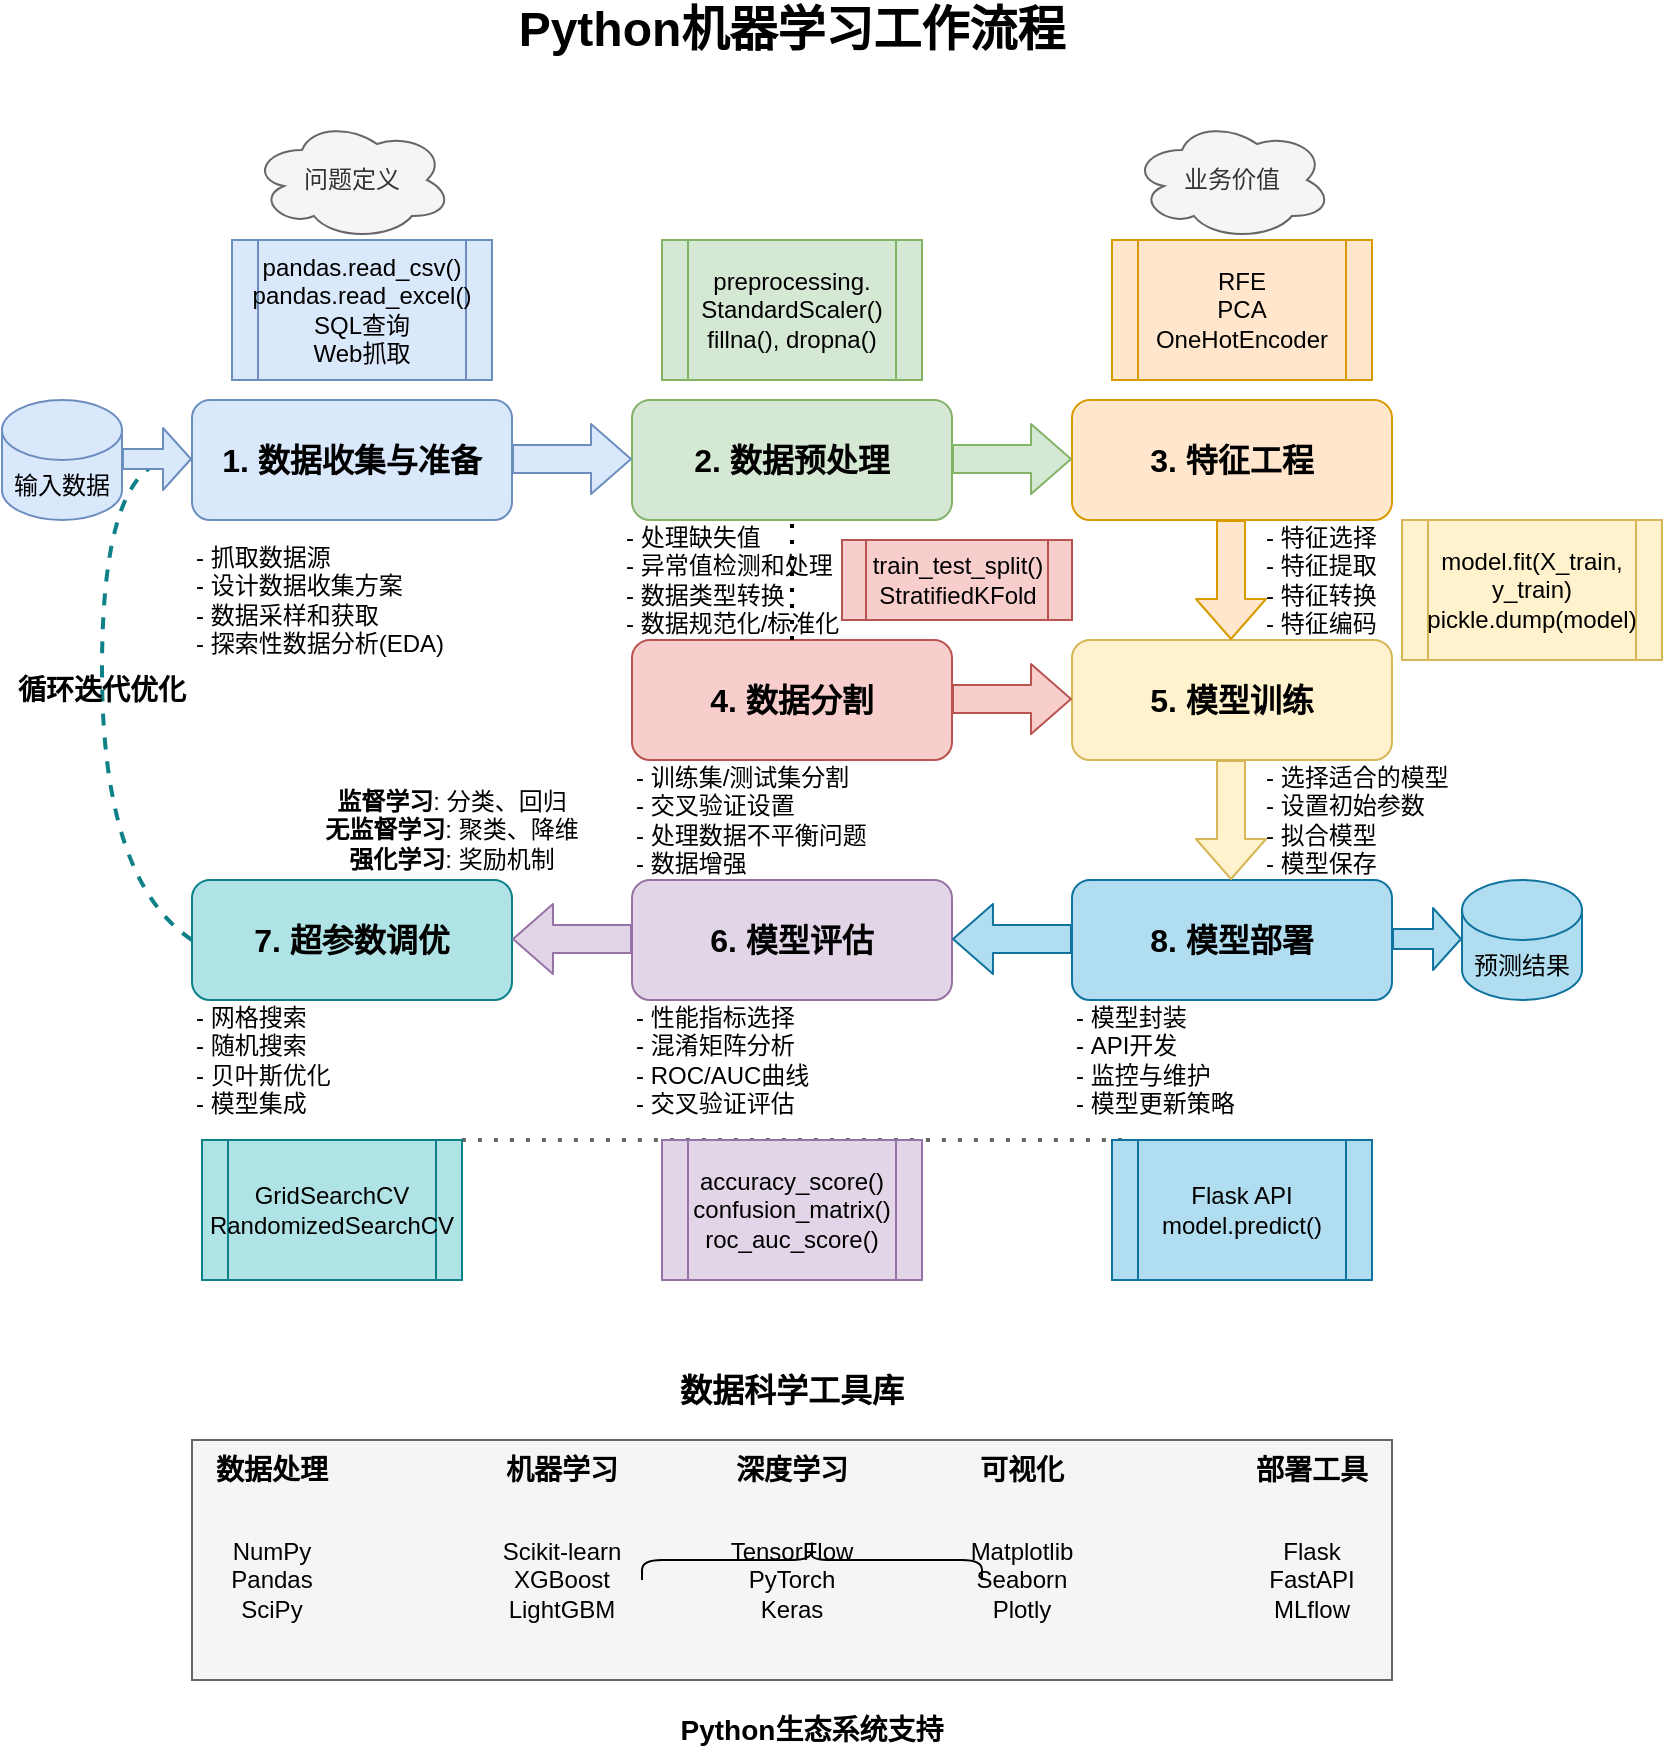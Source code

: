 <mxfile version="26.1.1">
  <diagram id="Y1hLjWiVNRwPEsaTkbsC" name="Page-1">
    <mxGraphModel dx="1114" dy="2099" grid="1" gridSize="10" guides="1" tooltips="1" connect="1" arrows="1" fold="1" page="1" pageScale="1" pageWidth="850" pageHeight="1100" math="0" shadow="0">
      <root>
        <mxCell id="0" />
        <mxCell id="1" parent="0" />
        <mxCell id="46" value="train_test_split()&lt;br&gt;StratifiedKFold" style="shape=process;whiteSpace=wrap;html=1;backgroundOutline=1;fontSize=12;fillColor=#f8cecc;strokeColor=#b85450;align=center;" parent="1" vertex="1">
          <mxGeometry x="450" y="180" width="115" height="40" as="geometry" />
        </mxCell>
        <mxCell id="2" value="Python机器学习工作流程" style="text;html=1;strokeColor=none;fillColor=none;align=center;verticalAlign=middle;whiteSpace=wrap;rounded=0;fontSize=24;fontStyle=1" parent="1" vertex="1">
          <mxGeometry x="175" y="-90" width="500" height="30" as="geometry" />
        </mxCell>
        <mxCell id="3" value="1. 数据收集与准备" style="rounded=1;whiteSpace=wrap;html=1;fontSize=16;fillColor=#dae8fc;strokeColor=#6c8ebf;fontStyle=1" parent="1" vertex="1">
          <mxGeometry x="125" y="110" width="160" height="60" as="geometry" />
        </mxCell>
        <mxCell id="4" value="2. 数据预处理" style="rounded=1;whiteSpace=wrap;html=1;fontSize=16;fillColor=#d5e8d4;strokeColor=#82b366;fontStyle=1" parent="1" vertex="1">
          <mxGeometry x="345" y="110" width="160" height="60" as="geometry" />
        </mxCell>
        <mxCell id="5" value="3. 特征工程" style="rounded=1;whiteSpace=wrap;html=1;fontSize=16;fillColor=#ffe6cc;strokeColor=#d79b00;fontStyle=1" parent="1" vertex="1">
          <mxGeometry x="565" y="110" width="160" height="60" as="geometry" />
        </mxCell>
        <mxCell id="6" value="6. 模型评估" style="rounded=1;whiteSpace=wrap;html=1;fontSize=16;fillColor=#e1d5e7;strokeColor=#9673a6;fontStyle=1" parent="1" vertex="1">
          <mxGeometry x="345" y="350" width="160" height="60" as="geometry" />
        </mxCell>
        <mxCell id="7" value="5. 模型训练" style="rounded=1;whiteSpace=wrap;html=1;fontSize=16;fillColor=#fff2cc;strokeColor=#d6b656;fontStyle=1" parent="1" vertex="1">
          <mxGeometry x="565" y="230" width="160" height="60" as="geometry" />
        </mxCell>
        <mxCell id="8" value="4. 数据分割" style="rounded=1;whiteSpace=wrap;html=1;fontSize=16;fillColor=#f8cecc;strokeColor=#b85450;fontStyle=1" parent="1" vertex="1">
          <mxGeometry x="345" y="230" width="160" height="60" as="geometry" />
        </mxCell>
        <mxCell id="9" value="7. 超参数调优" style="rounded=1;whiteSpace=wrap;html=1;fontSize=16;fillColor=#b0e3e6;strokeColor=#0e8088;fontStyle=1" parent="1" vertex="1">
          <mxGeometry x="125" y="350" width="160" height="60" as="geometry" />
        </mxCell>
        <mxCell id="10" value="8. 模型部署" style="rounded=1;whiteSpace=wrap;html=1;fontSize=16;fillColor=#b1ddf0;strokeColor=#10739e;fontStyle=1" parent="1" vertex="1">
          <mxGeometry x="565" y="350" width="160" height="60" as="geometry" />
        </mxCell>
        <mxCell id="11" value="" style="shape=flexArrow;endArrow=classic;html=1;fontSize=16;fillColor=#dae8fc;strokeColor=#6c8ebf;width=14;endSize=6.33;" parent="1" edge="1">
          <mxGeometry width="50" height="50" relative="1" as="geometry">
            <mxPoint x="285" y="139.5" as="sourcePoint" />
            <mxPoint x="345" y="139.5" as="targetPoint" />
          </mxGeometry>
        </mxCell>
        <mxCell id="12" value="" style="shape=flexArrow;endArrow=classic;html=1;fontSize=16;fillColor=#d5e8d4;strokeColor=#82b366;width=14;endSize=6.33;" parent="1" edge="1">
          <mxGeometry width="50" height="50" relative="1" as="geometry">
            <mxPoint x="505" y="139.5" as="sourcePoint" />
            <mxPoint x="565" y="139.5" as="targetPoint" />
          </mxGeometry>
        </mxCell>
        <mxCell id="13" value="" style="shape=flexArrow;endArrow=classic;html=1;fontSize=16;fillColor=#ffe6cc;strokeColor=#d79b00;width=14;endSize=6.33;" parent="1" edge="1">
          <mxGeometry width="50" height="50" relative="1" as="geometry">
            <mxPoint x="644.5" y="170" as="sourcePoint" />
            <mxPoint x="644.5" y="230" as="targetPoint" />
          </mxGeometry>
        </mxCell>
        <mxCell id="14" value="" style="shape=flexArrow;endArrow=classic;html=1;fontSize=16;fillColor=#f8cecc;strokeColor=#b85450;width=14;endSize=6.33;" parent="1" edge="1">
          <mxGeometry width="50" height="50" relative="1" as="geometry">
            <mxPoint x="505" y="259.5" as="sourcePoint" />
            <mxPoint x="565" y="259.5" as="targetPoint" />
          </mxGeometry>
        </mxCell>
        <mxCell id="15" value="" style="shape=flexArrow;endArrow=classic;html=1;fontSize=16;fillColor=#fff2cc;strokeColor=#d6b656;width=14;endSize=6.33;" parent="1" edge="1">
          <mxGeometry width="50" height="50" relative="1" as="geometry">
            <mxPoint x="644.5" y="290" as="sourcePoint" />
            <mxPoint x="644.5" y="350" as="targetPoint" />
          </mxGeometry>
        </mxCell>
        <mxCell id="16" value="" style="shape=flexArrow;endArrow=classic;html=1;fontSize=16;fillColor=#b1ddf0;strokeColor=#10739e;width=14;endSize=6.33;" parent="1" edge="1">
          <mxGeometry width="50" height="50" relative="1" as="geometry">
            <mxPoint x="565" y="379.5" as="sourcePoint" />
            <mxPoint x="505" y="379.5" as="targetPoint" />
          </mxGeometry>
        </mxCell>
        <mxCell id="17" value="" style="shape=flexArrow;endArrow=classic;html=1;fontSize=16;fillColor=#e1d5e7;strokeColor=#9673a6;width=14;endSize=6.33;" parent="1" edge="1">
          <mxGeometry width="50" height="50" relative="1" as="geometry">
            <mxPoint x="345" y="379.5" as="sourcePoint" />
            <mxPoint x="285" y="379.5" as="targetPoint" />
          </mxGeometry>
        </mxCell>
        <mxCell id="18" value="" style="curved=1;endArrow=classic;html=1;fontSize=16;exitX=0;exitY=0.5;exitDx=0;exitDy=0;entryX=0;entryY=0.5;entryDx=0;entryDy=0;dashed=1;strokeWidth=2;fillColor=#b0e3e6;strokeColor=#0e8088;" parent="1" source="9" target="3" edge="1">
          <mxGeometry width="50" height="50" relative="1" as="geometry">
            <mxPoint x="400" y="280" as="sourcePoint" />
            <mxPoint x="450" y="230" as="targetPoint" />
            <Array as="points">
              <mxPoint x="80" y="350" />
              <mxPoint x="80" y="140" />
            </Array>
          </mxGeometry>
        </mxCell>
        <mxCell id="19" value="循环迭代优化" style="text;html=1;strokeColor=none;fillColor=none;align=center;verticalAlign=middle;whiteSpace=wrap;rounded=0;fontSize=14;fontStyle=1" parent="1" vertex="1">
          <mxGeometry x="30" y="240" width="100" height="30" as="geometry" />
        </mxCell>
        <mxCell id="20" value="- 抓取数据源&lt;br&gt;- 设计数据收集方案&lt;br&gt;- 数据采样和获取&lt;br&gt;- 探索性数据分析(EDA)" style="text;html=1;strokeColor=none;fillColor=none;align=left;verticalAlign=middle;whiteSpace=wrap;rounded=0;fontSize=12;" parent="1" vertex="1">
          <mxGeometry x="125" y="180" width="150" height="60" as="geometry" />
        </mxCell>
        <mxCell id="21" value="- 处理缺失值&lt;br&gt;- 异常值检测和处理&lt;br&gt;- 数据类型转换&lt;br&gt;- 数据规范化/标准化" style="text;html=1;strokeColor=none;fillColor=none;align=left;verticalAlign=middle;whiteSpace=wrap;rounded=0;fontSize=12;" parent="1" vertex="1">
          <mxGeometry x="340" y="170" width="150" height="60" as="geometry" />
        </mxCell>
        <mxCell id="22" value="- 特征选择&lt;br&gt;- 特征提取&lt;br&gt;- 特征转换&lt;br&gt;- 特征编码" style="text;html=1;strokeColor=none;fillColor=none;align=left;verticalAlign=middle;whiteSpace=wrap;rounded=0;fontSize=12;" parent="1" vertex="1">
          <mxGeometry x="660" y="170" width="150" height="60" as="geometry" />
        </mxCell>
        <mxCell id="23" value="- 训练集/测试集分割&lt;br&gt;- 交叉验证设置&lt;br&gt;- 处理数据不平衡问题&lt;br&gt;- 数据增强" style="text;html=1;strokeColor=none;fillColor=none;align=left;verticalAlign=middle;whiteSpace=wrap;rounded=0;fontSize=12;" parent="1" vertex="1">
          <mxGeometry x="345" y="290" width="160" height="60" as="geometry" />
        </mxCell>
        <mxCell id="24" value="- 选择适合的模型&lt;br&gt;- 设置初始参数&lt;br&gt;- 拟合模型&lt;br&gt;- 模型保存" style="text;html=1;strokeColor=none;fillColor=none;align=left;verticalAlign=middle;whiteSpace=wrap;rounded=0;fontSize=12;" parent="1" vertex="1">
          <mxGeometry x="660" y="290" width="150" height="60" as="geometry" />
        </mxCell>
        <mxCell id="25" value="- 性能指标选择&lt;br&gt;- 混淆矩阵分析&lt;br&gt;- ROC/AUC曲线&lt;br&gt;- 交叉验证评估" style="text;html=1;strokeColor=none;fillColor=none;align=left;verticalAlign=middle;whiteSpace=wrap;rounded=0;fontSize=12;" parent="1" vertex="1">
          <mxGeometry x="345" y="410" width="160" height="60" as="geometry" />
        </mxCell>
        <mxCell id="26" value="- 网格搜索&lt;br&gt;- 随机搜索&lt;br&gt;- 贝叶斯优化&lt;br&gt;- 模型集成" style="text;html=1;strokeColor=none;fillColor=none;align=left;verticalAlign=middle;whiteSpace=wrap;rounded=0;fontSize=12;" parent="1" vertex="1">
          <mxGeometry x="125" y="410" width="160" height="60" as="geometry" />
        </mxCell>
        <mxCell id="27" value="- 模型封装&lt;br&gt;- API开发&lt;br&gt;- 监控与维护&lt;br&gt;- 模型更新策略" style="text;html=1;strokeColor=none;fillColor=none;align=left;verticalAlign=middle;whiteSpace=wrap;rounded=0;fontSize=12;" parent="1" vertex="1">
          <mxGeometry x="565" y="410" width="150" height="60" as="geometry" />
        </mxCell>
        <mxCell id="28" value="" style="endArrow=none;dashed=1;html=1;dashPattern=1 3;strokeWidth=2;fontSize=14;curved=1;fillColor=#f5f5f5;strokeColor=#666666;" parent="1" edge="1">
          <mxGeometry width="50" height="50" relative="1" as="geometry">
            <mxPoint x="260" y="480" as="sourcePoint" />
            <mxPoint x="590" y="480" as="targetPoint" />
          </mxGeometry>
        </mxCell>
        <mxCell id="29" value="数据科学工具库" style="text;html=1;strokeColor=none;fillColor=none;align=center;verticalAlign=middle;whiteSpace=wrap;rounded=0;fontSize=16;fontStyle=1" parent="1" vertex="1">
          <mxGeometry x="345" y="590" width="160" height="30" as="geometry" />
        </mxCell>
        <mxCell id="30" value="" style="rounded=0;whiteSpace=wrap;html=1;fontSize=16;fillColor=#f5f5f5;fontColor=#333333;strokeColor=#666666;" parent="1" vertex="1">
          <mxGeometry x="125" y="630" width="600" height="120" as="geometry" />
        </mxCell>
        <mxCell id="31" value="数据处理" style="text;html=1;strokeColor=none;fillColor=none;align=center;verticalAlign=middle;whiteSpace=wrap;rounded=0;fontSize=14;fontStyle=1" parent="1" vertex="1">
          <mxGeometry x="125" y="630" width="80" height="30" as="geometry" />
        </mxCell>
        <mxCell id="32" value="机器学习" style="text;html=1;strokeColor=none;fillColor=none;align=center;verticalAlign=middle;whiteSpace=wrap;rounded=0;fontSize=14;fontStyle=1" parent="1" vertex="1">
          <mxGeometry x="270" y="630" width="80" height="30" as="geometry" />
        </mxCell>
        <mxCell id="33" value="深度学习" style="text;html=1;strokeColor=none;fillColor=none;align=center;verticalAlign=middle;whiteSpace=wrap;rounded=0;fontSize=14;fontStyle=1" parent="1" vertex="1">
          <mxGeometry x="385" y="630" width="80" height="30" as="geometry" />
        </mxCell>
        <mxCell id="34" value="可视化" style="text;html=1;strokeColor=none;fillColor=none;align=center;verticalAlign=middle;whiteSpace=wrap;rounded=0;fontSize=14;fontStyle=1" parent="1" vertex="1">
          <mxGeometry x="500" y="630" width="80" height="30" as="geometry" />
        </mxCell>
        <mxCell id="35" value="部署工具" style="text;html=1;strokeColor=none;fillColor=none;align=center;verticalAlign=middle;whiteSpace=wrap;rounded=0;fontSize=14;fontStyle=1" parent="1" vertex="1">
          <mxGeometry x="645" y="630" width="80" height="30" as="geometry" />
        </mxCell>
        <mxCell id="36" value="NumPy&lt;br&gt;Pandas&lt;br&gt;SciPy" style="text;html=1;strokeColor=none;fillColor=none;align=center;verticalAlign=middle;whiteSpace=wrap;rounded=0;fontSize=12;" parent="1" vertex="1">
          <mxGeometry x="125" y="670" width="80" height="60" as="geometry" />
        </mxCell>
        <mxCell id="37" value="Scikit-learn&lt;br&gt;XGBoost&lt;br&gt;LightGBM" style="text;html=1;strokeColor=none;fillColor=none;align=center;verticalAlign=middle;whiteSpace=wrap;rounded=0;fontSize=12;" parent="1" vertex="1">
          <mxGeometry x="270" y="670" width="80" height="60" as="geometry" />
        </mxCell>
        <mxCell id="38" value="TensorFlow&lt;br&gt;PyTorch&lt;br&gt;Keras" style="text;html=1;strokeColor=none;fillColor=none;align=center;verticalAlign=middle;whiteSpace=wrap;rounded=0;fontSize=12;" parent="1" vertex="1">
          <mxGeometry x="385" y="670" width="80" height="60" as="geometry" />
        </mxCell>
        <mxCell id="39" value="Matplotlib&lt;br&gt;Seaborn&lt;br&gt;Plotly" style="text;html=1;strokeColor=none;fillColor=none;align=center;verticalAlign=middle;whiteSpace=wrap;rounded=0;fontSize=12;" parent="1" vertex="1">
          <mxGeometry x="500" y="670" width="80" height="60" as="geometry" />
        </mxCell>
        <mxCell id="40" value="Flask&lt;br&gt;FastAPI&lt;br&gt;MLflow" style="text;html=1;strokeColor=none;fillColor=none;align=center;verticalAlign=middle;whiteSpace=wrap;rounded=0;fontSize=12;" parent="1" vertex="1">
          <mxGeometry x="645" y="670" width="80" height="60" as="geometry" />
        </mxCell>
        <mxCell id="41" value="" style="shape=curlyBracket;whiteSpace=wrap;html=1;rounded=1;flipH=1;fontSize=12;rotation=-90;" parent="1" vertex="1">
          <mxGeometry x="425" y="605" width="20" height="170" as="geometry" />
        </mxCell>
        <mxCell id="42" value="&lt;b&gt;Python生态系统支持&lt;/b&gt;" style="text;html=1;strokeColor=none;fillColor=none;align=center;verticalAlign=middle;whiteSpace=wrap;rounded=0;fontSize=14;" parent="1" vertex="1">
          <mxGeometry x="365" y="760" width="140" height="30" as="geometry" />
        </mxCell>
        <mxCell id="43" value="pandas.read_csv()&lt;br&gt;pandas.read_excel()&lt;br&gt;SQL查询&lt;br&gt;Web抓取" style="shape=process;whiteSpace=wrap;html=1;backgroundOutline=1;fontSize=12;fillColor=#dae8fc;strokeColor=#6c8ebf;align=center;" parent="1" vertex="1">
          <mxGeometry x="145" y="30" width="130" height="70" as="geometry" />
        </mxCell>
        <mxCell id="44" value="preprocessing.&lt;br&gt;StandardScaler()&lt;br&gt;fillna(), dropna()" style="shape=process;whiteSpace=wrap;html=1;backgroundOutline=1;fontSize=12;fillColor=#d5e8d4;strokeColor=#82b366;align=center;" parent="1" vertex="1">
          <mxGeometry x="360" y="30" width="130" height="70" as="geometry" />
        </mxCell>
        <mxCell id="45" value="RFE&lt;br&gt;PCA&lt;br&gt;OneHotEncoder" style="shape=process;whiteSpace=wrap;html=1;backgroundOutline=1;fontSize=12;fillColor=#ffe6cc;strokeColor=#d79b00;align=center;" parent="1" vertex="1">
          <mxGeometry x="585" y="30" width="130" height="70" as="geometry" />
        </mxCell>
        <mxCell id="47" value="model.fit(X_train, y_train)&lt;br&gt;pickle.dump(model)" style="shape=process;whiteSpace=wrap;html=1;backgroundOutline=1;fontSize=12;fillColor=#fff2cc;strokeColor=#d6b656;align=center;" parent="1" vertex="1">
          <mxGeometry x="730" y="170" width="130" height="70" as="geometry" />
        </mxCell>
        <mxCell id="48" value="accuracy_score()&lt;br&gt;confusion_matrix()&lt;br&gt;roc_auc_score()" style="shape=process;whiteSpace=wrap;html=1;backgroundOutline=1;fontSize=12;fillColor=#e1d5e7;strokeColor=#9673a6;align=center;" parent="1" vertex="1">
          <mxGeometry x="360" y="480" width="130" height="70" as="geometry" />
        </mxCell>
        <mxCell id="49" value="GridSearchCV&lt;br&gt;RandomizedSearchCV" style="shape=process;whiteSpace=wrap;html=1;backgroundOutline=1;fontSize=12;fillColor=#b0e3e6;strokeColor=#0e8088;align=center;" parent="1" vertex="1">
          <mxGeometry x="130" y="480" width="130" height="70" as="geometry" />
        </mxCell>
        <mxCell id="50" value="Flask API&lt;br&gt;model.predict()" style="shape=process;whiteSpace=wrap;html=1;backgroundOutline=1;fontSize=12;fillColor=#b1ddf0;strokeColor=#10739e;align=center;" parent="1" vertex="1">
          <mxGeometry x="585" y="480" width="130" height="70" as="geometry" />
        </mxCell>
        <mxCell id="51" value="" style="endArrow=none;dashed=1;html=1;dashPattern=1 3;strokeWidth=2;fontSize=12;entryX=0.5;entryY=1;entryDx=0;entryDy=0;exitX=0.5;exitY=0;exitDx=0;exitDy=0;" parent="1" source="8" target="4" edge="1">
          <mxGeometry width="50" height="50" relative="1" as="geometry">
            <mxPoint x="400" y="300" as="sourcePoint" />
            <mxPoint x="450" y="250" as="targetPoint" />
          </mxGeometry>
        </mxCell>
        <mxCell id="52" value="输入数据" style="shape=cylinder3;whiteSpace=wrap;html=1;boundedLbl=1;backgroundOutline=1;size=15;fontSize=12;fillColor=#dae8fc;strokeColor=#6c8ebf;" parent="1" vertex="1">
          <mxGeometry x="30" y="110" width="60" height="60" as="geometry" />
        </mxCell>
        <mxCell id="53" value="预测结果" style="shape=cylinder3;whiteSpace=wrap;html=1;boundedLbl=1;backgroundOutline=1;size=15;fontSize=12;fillColor=#b1ddf0;strokeColor=#10739e;" parent="1" vertex="1">
          <mxGeometry x="760" y="350" width="60" height="60" as="geometry" />
        </mxCell>
        <mxCell id="54" value="" style="shape=flexArrow;endArrow=classic;html=1;fontSize=12;width=10;endSize=4.33;fillColor=#dae8fc;strokeColor=#6c8ebf;" parent="1" edge="1">
          <mxGeometry width="50" height="50" relative="1" as="geometry">
            <mxPoint x="90" y="139.5" as="sourcePoint" />
            <mxPoint x="125" y="139.5" as="targetPoint" />
          </mxGeometry>
        </mxCell>
        <mxCell id="55" value="" style="shape=flexArrow;endArrow=classic;html=1;fontSize=12;width=10;endSize=4.33;fillColor=#b1ddf0;strokeColor=#10739e;" parent="1" edge="1">
          <mxGeometry width="50" height="50" relative="1" as="geometry">
            <mxPoint x="725" y="379.5" as="sourcePoint" />
            <mxPoint x="760" y="379.5" as="targetPoint" />
          </mxGeometry>
        </mxCell>
        <mxCell id="56" value="&lt;b&gt;监督学习&lt;/b&gt;: 分类、回归&lt;br&gt;&lt;b&gt;无监督学习&lt;/b&gt;: 聚类、降维&lt;br&gt;&lt;b&gt;强化学习&lt;/b&gt;: 奖励机制" style="text;html=1;strokeColor=none;fillColor=none;align=center;verticalAlign=middle;whiteSpace=wrap;rounded=0;fontSize=12;" parent="1" vertex="1">
          <mxGeometry x="180" y="300" width="150" height="50" as="geometry" />
        </mxCell>
        <mxCell id="57" value="问题定义" style="ellipse;shape=cloud;whiteSpace=wrap;html=1;fontSize=12;fillColor=#f5f5f5;fontColor=#333333;strokeColor=#666666;" parent="1" vertex="1">
          <mxGeometry x="155" y="-30" width="100" height="60" as="geometry" />
        </mxCell>
        <mxCell id="58" value="业务价值" style="ellipse;shape=cloud;whiteSpace=wrap;html=1;fontSize=12;fillColor=#f5f5f5;fontColor=#333333;strokeColor=#666666;" parent="1" vertex="1">
          <mxGeometry x="595" y="-30" width="100" height="60" as="geometry" />
        </mxCell>
      </root>
    </mxGraphModel>
  </diagram>
</mxfile>
